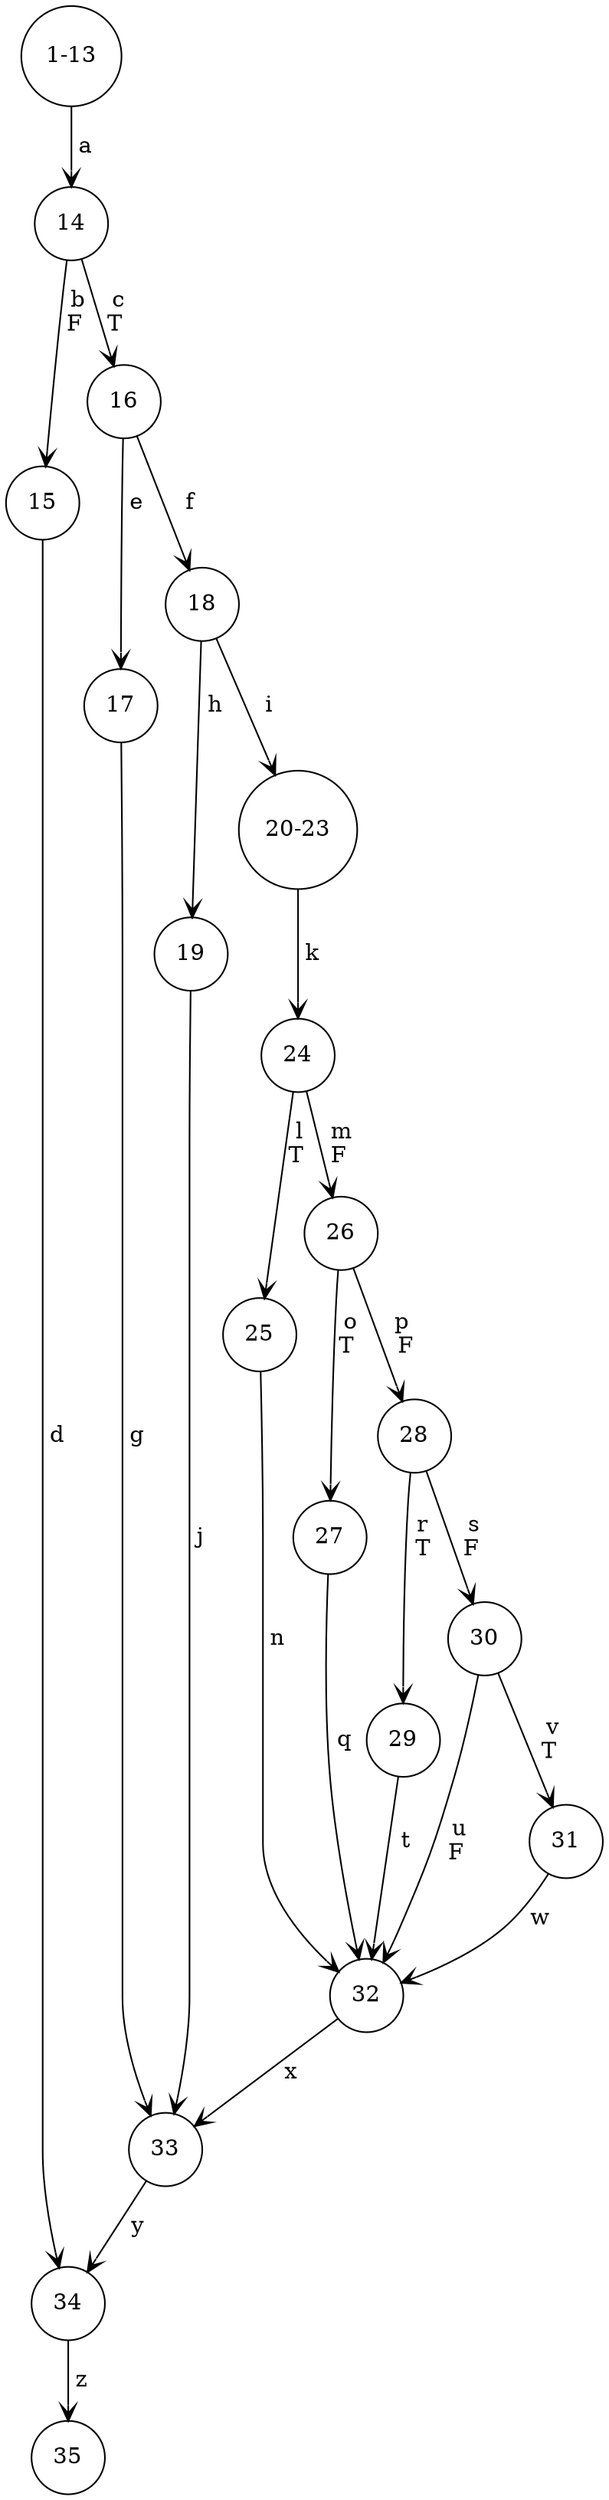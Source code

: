 digraph CFG {
	node [shape=circle];
	edge [arrowhead=vee,arrowtail=dot];
	
	"1-13" -> 14 [label=" a"];
	14 -> 15 [label=" b\nF"];
	15 -> 34  [label=" d"];

	14 -> 16 [label=" c\nT"];
	16 -> 17 [label=" e"];
	17 -> 33 [label=" g"];

	16 -> 18 [label=" f"];
	18 -> 19 [label=" h"];
	19 -> 33 [label=" j"];

	18 -> "20-23" [label=" i"];
	"20-23" -> 24 [label=" k"];

	24 -> 25 [label=" l\nT"];
	25 -> 32 [label=" n"];

	24 -> 26 [label=" m\nF"];
	26 -> 27 [label=" o\nT"];
	27 -> 32 [label=" q"];

	26 -> 28 [label="p\n F"];
	28 -> 29 [label=" r\n T"];
	29 -> 32 [label=" t"];

	28 -> 30 [label=" s\nF"];
	30 -> 31 [label=" v\nT"];
	31 -> 32 [label=" w"];

	30 -> 32 [label=" u\nF"];
	32 -> 33 [label=" x"];

	33 -> 34 [label=" y"];
	34 -> 35 [label=" z"];
}
